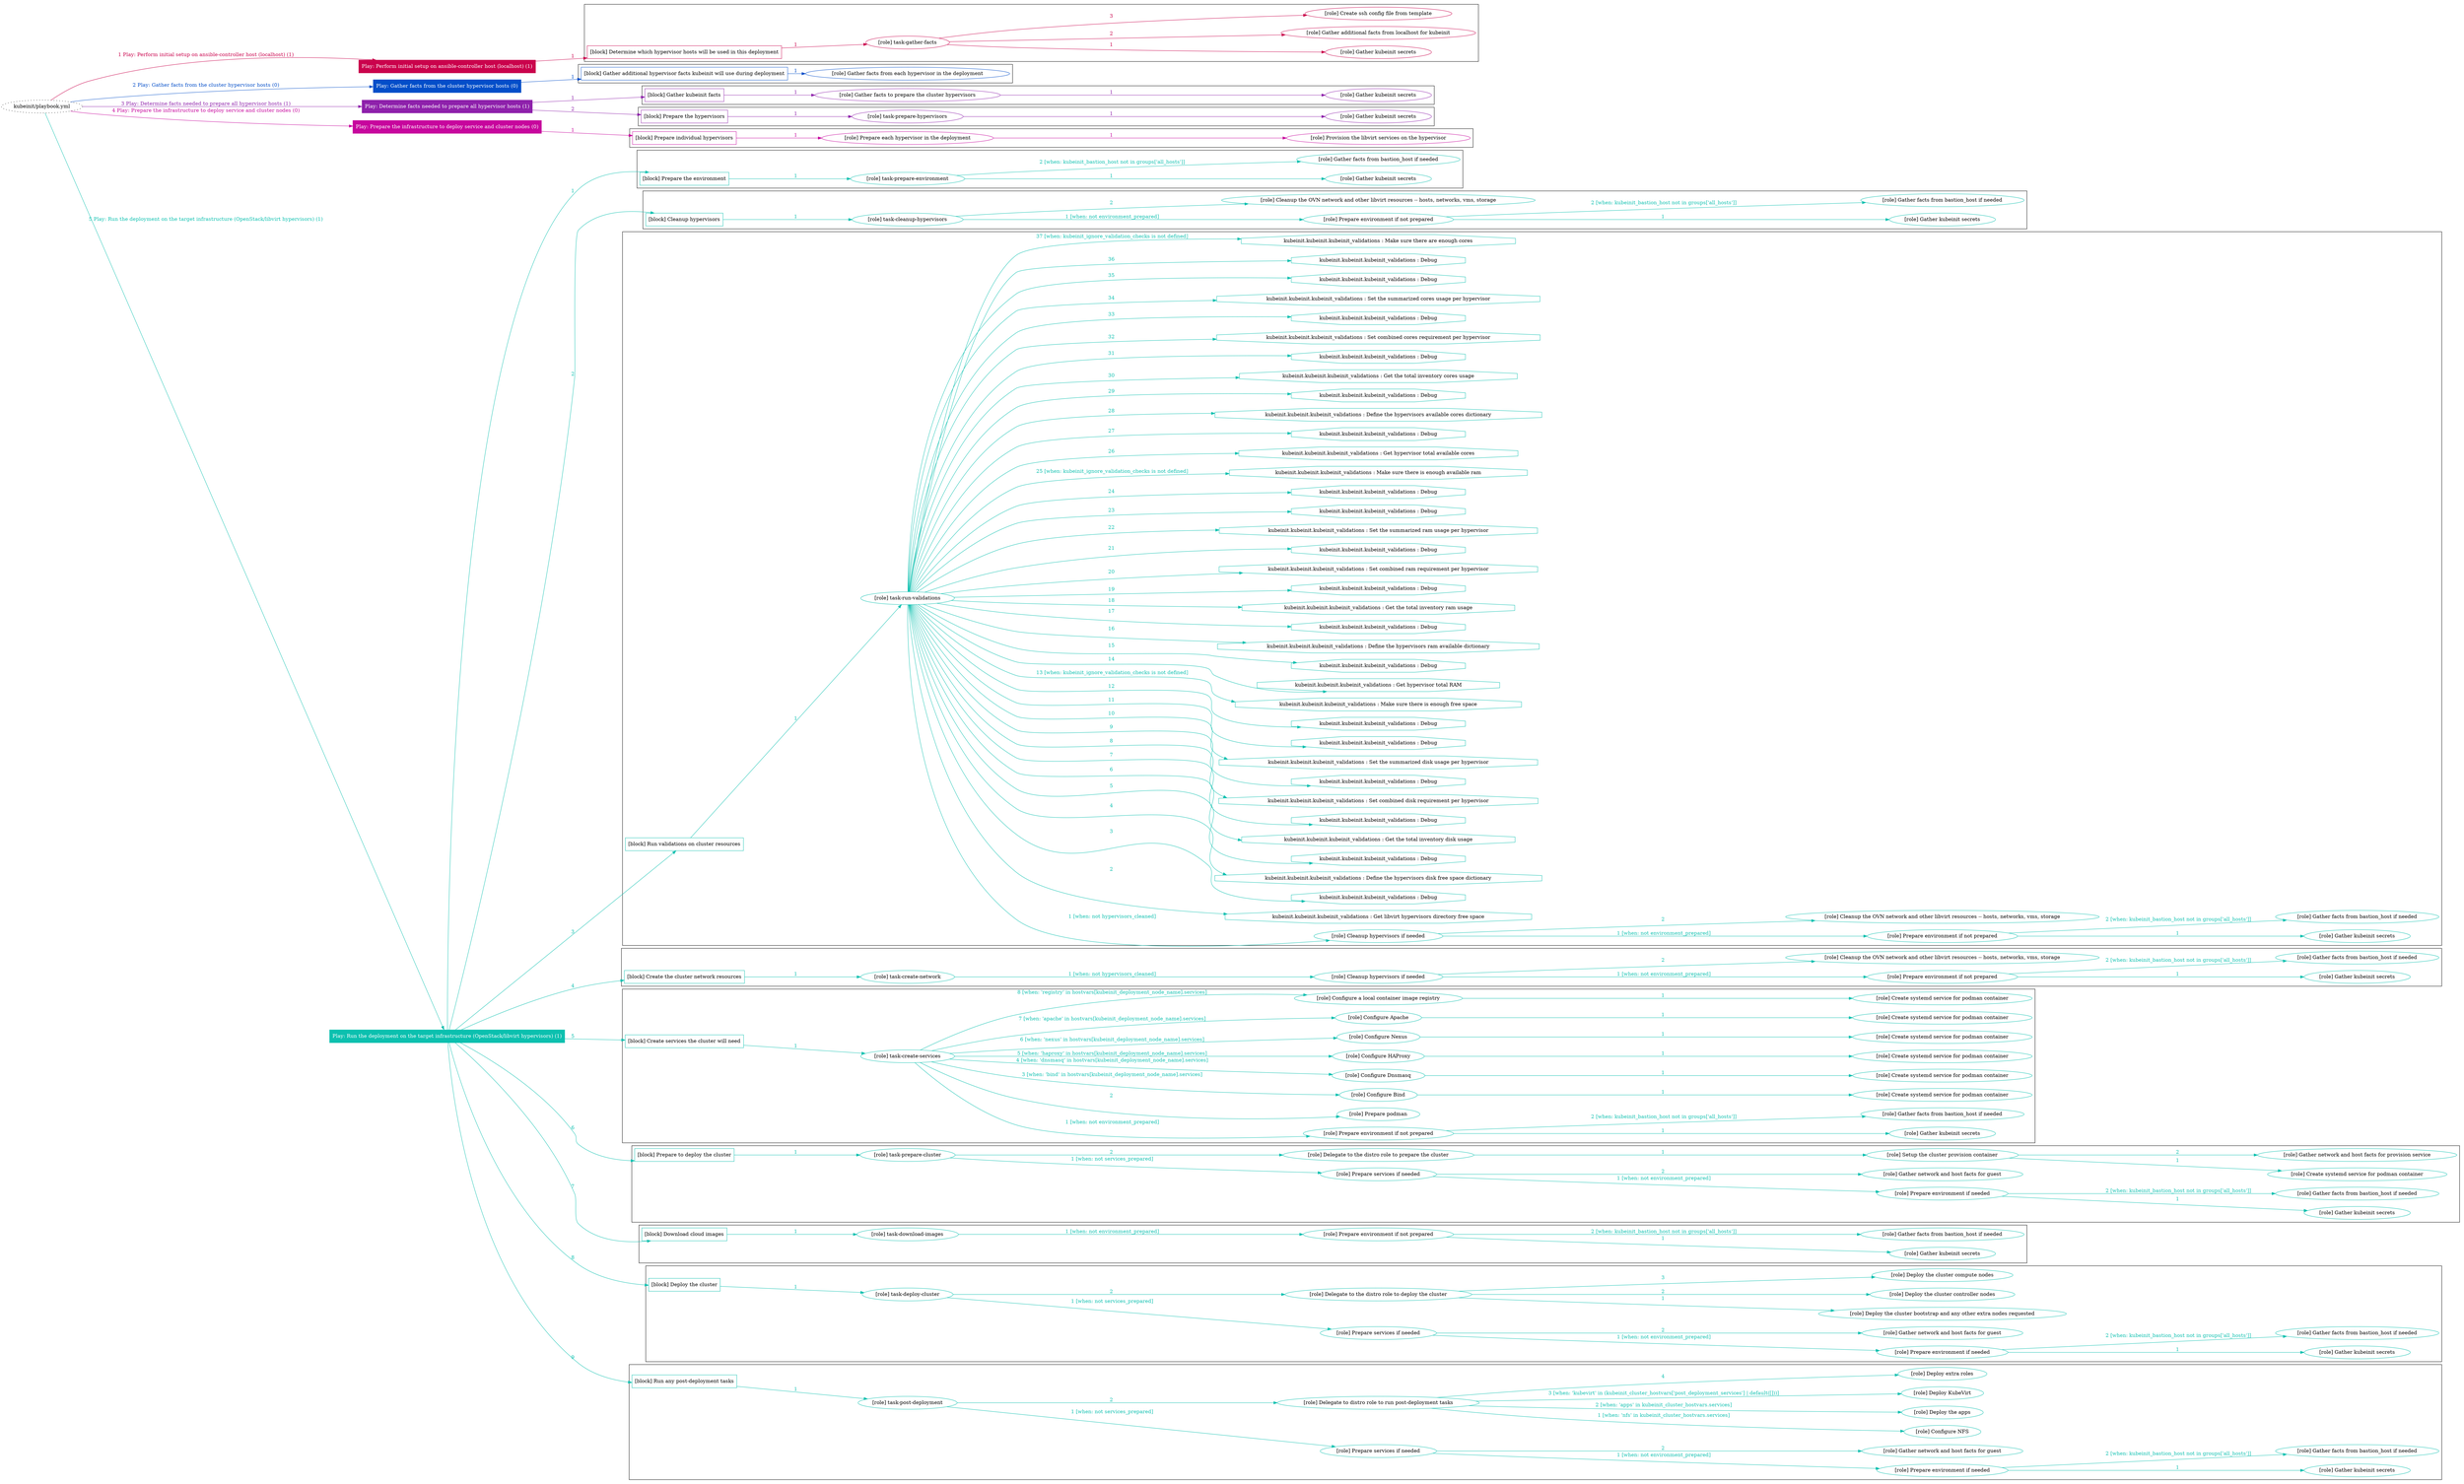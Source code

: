 digraph {
	graph [concentrate=true ordering=in rankdir=LR ratio=fill]
	edge [esep=5 sep=10]
	"kubeinit/playbook.yml" [URL="/home/runner/work/kubeinit/kubeinit/kubeinit/playbook.yml" id=playbook_9d939c6f style=dotted]
	"kubeinit/playbook.yml" -> play_97c90e6e [label="1 Play: Perform initial setup on ansible-controller host (localhost) (1)" color="#ca024c" fontcolor="#ca024c" id=edge_play_97c90e6e labeltooltip="1 Play: Perform initial setup on ansible-controller host (localhost) (1)" tooltip="1 Play: Perform initial setup on ansible-controller host (localhost) (1)"]
	subgraph "Play: Perform initial setup on ansible-controller host (localhost) (1)" {
		play_97c90e6e [label="Play: Perform initial setup on ansible-controller host (localhost) (1)" URL="/home/runner/work/kubeinit/kubeinit/kubeinit/playbook.yml" color="#ca024c" fontcolor="#ffffff" id=play_97c90e6e shape=box style=filled tooltip=localhost]
		play_97c90e6e -> block_20214bf6 [label=1 color="#ca024c" fontcolor="#ca024c" id=edge_block_20214bf6 labeltooltip=1 tooltip=1]
		subgraph cluster_block_20214bf6 {
			block_20214bf6 [label="[block] Determine which hypervisor hosts will be used in this deployment" URL="/home/runner/work/kubeinit/kubeinit/kubeinit/playbook.yml" color="#ca024c" id=block_20214bf6 labeltooltip="Determine which hypervisor hosts will be used in this deployment" shape=box tooltip="Determine which hypervisor hosts will be used in this deployment"]
			block_20214bf6 -> role_a23c096e [label="1 " color="#ca024c" fontcolor="#ca024c" id=edge_role_a23c096e labeltooltip="1 " tooltip="1 "]
			subgraph "task-gather-facts" {
				role_a23c096e [label="[role] task-gather-facts" URL="/home/runner/work/kubeinit/kubeinit/kubeinit/playbook.yml" color="#ca024c" id=role_a23c096e tooltip="task-gather-facts"]
				role_a23c096e -> role_c0dccae6 [label="1 " color="#ca024c" fontcolor="#ca024c" id=edge_role_c0dccae6 labeltooltip="1 " tooltip="1 "]
				subgraph "Gather kubeinit secrets" {
					role_c0dccae6 [label="[role] Gather kubeinit secrets" URL="/home/runner/.ansible/collections/ansible_collections/kubeinit/kubeinit/roles/kubeinit_prepare/tasks/build_hypervisors_group.yml" color="#ca024c" id=role_c0dccae6 tooltip="Gather kubeinit secrets"]
				}
				role_a23c096e -> role_8e68ab8b [label="2 " color="#ca024c" fontcolor="#ca024c" id=edge_role_8e68ab8b labeltooltip="2 " tooltip="2 "]
				subgraph "Gather additional facts from localhost for kubeinit" {
					role_8e68ab8b [label="[role] Gather additional facts from localhost for kubeinit" URL="/home/runner/.ansible/collections/ansible_collections/kubeinit/kubeinit/roles/kubeinit_prepare/tasks/build_hypervisors_group.yml" color="#ca024c" id=role_8e68ab8b tooltip="Gather additional facts from localhost for kubeinit"]
				}
				role_a23c096e -> role_58db72f8 [label="3 " color="#ca024c" fontcolor="#ca024c" id=edge_role_58db72f8 labeltooltip="3 " tooltip="3 "]
				subgraph "Create ssh config file from template" {
					role_58db72f8 [label="[role] Create ssh config file from template" URL="/home/runner/.ansible/collections/ansible_collections/kubeinit/kubeinit/roles/kubeinit_prepare/tasks/build_hypervisors_group.yml" color="#ca024c" id=role_58db72f8 tooltip="Create ssh config file from template"]
				}
			}
		}
	}
	"kubeinit/playbook.yml" -> play_f9f54580 [label="2 Play: Gather facts from the cluster hypervisor hosts (0)" color="#034ec9" fontcolor="#034ec9" id=edge_play_f9f54580 labeltooltip="2 Play: Gather facts from the cluster hypervisor hosts (0)" tooltip="2 Play: Gather facts from the cluster hypervisor hosts (0)"]
	subgraph "Play: Gather facts from the cluster hypervisor hosts (0)" {
		play_f9f54580 [label="Play: Gather facts from the cluster hypervisor hosts (0)" URL="/home/runner/work/kubeinit/kubeinit/kubeinit/playbook.yml" color="#034ec9" fontcolor="#ffffff" id=play_f9f54580 shape=box style=filled tooltip="Play: Gather facts from the cluster hypervisor hosts (0)"]
		play_f9f54580 -> block_5deab74a [label=1 color="#034ec9" fontcolor="#034ec9" id=edge_block_5deab74a labeltooltip=1 tooltip=1]
		subgraph cluster_block_5deab74a {
			block_5deab74a [label="[block] Gather additional hypervisor facts kubeinit will use during deployment" URL="/home/runner/work/kubeinit/kubeinit/kubeinit/playbook.yml" color="#034ec9" id=block_5deab74a labeltooltip="Gather additional hypervisor facts kubeinit will use during deployment" shape=box tooltip="Gather additional hypervisor facts kubeinit will use during deployment"]
			block_5deab74a -> role_e89c97ad [label="1 " color="#034ec9" fontcolor="#034ec9" id=edge_role_e89c97ad labeltooltip="1 " tooltip="1 "]
			subgraph "Gather facts from each hypervisor in the deployment" {
				role_e89c97ad [label="[role] Gather facts from each hypervisor in the deployment" URL="/home/runner/work/kubeinit/kubeinit/kubeinit/playbook.yml" color="#034ec9" id=role_e89c97ad tooltip="Gather facts from each hypervisor in the deployment"]
			}
		}
	}
	"kubeinit/playbook.yml" -> play_9addac89 [label="3 Play: Determine facts needed to prepare all hypervisor hosts (1)" color="#8e21ab" fontcolor="#8e21ab" id=edge_play_9addac89 labeltooltip="3 Play: Determine facts needed to prepare all hypervisor hosts (1)" tooltip="3 Play: Determine facts needed to prepare all hypervisor hosts (1)"]
	subgraph "Play: Determine facts needed to prepare all hypervisor hosts (1)" {
		play_9addac89 [label="Play: Determine facts needed to prepare all hypervisor hosts (1)" URL="/home/runner/work/kubeinit/kubeinit/kubeinit/playbook.yml" color="#8e21ab" fontcolor="#ffffff" id=play_9addac89 shape=box style=filled tooltip=localhost]
		play_9addac89 -> block_d2060740 [label=1 color="#8e21ab" fontcolor="#8e21ab" id=edge_block_d2060740 labeltooltip=1 tooltip=1]
		subgraph cluster_block_d2060740 {
			block_d2060740 [label="[block] Gather kubeinit facts" URL="/home/runner/work/kubeinit/kubeinit/kubeinit/playbook.yml" color="#8e21ab" id=block_d2060740 labeltooltip="Gather kubeinit facts" shape=box tooltip="Gather kubeinit facts"]
			block_d2060740 -> role_6a1dc06d [label="1 " color="#8e21ab" fontcolor="#8e21ab" id=edge_role_6a1dc06d labeltooltip="1 " tooltip="1 "]
			subgraph "Gather facts to prepare the cluster hypervisors" {
				role_6a1dc06d [label="[role] Gather facts to prepare the cluster hypervisors" URL="/home/runner/work/kubeinit/kubeinit/kubeinit/playbook.yml" color="#8e21ab" id=role_6a1dc06d tooltip="Gather facts to prepare the cluster hypervisors"]
				role_6a1dc06d -> role_b7c77ede [label="1 " color="#8e21ab" fontcolor="#8e21ab" id=edge_role_b7c77ede labeltooltip="1 " tooltip="1 "]
				subgraph "Gather kubeinit secrets" {
					role_b7c77ede [label="[role] Gather kubeinit secrets" URL="/home/runner/.ansible/collections/ansible_collections/kubeinit/kubeinit/roles/kubeinit_prepare/tasks/gather_kubeinit_facts.yml" color="#8e21ab" id=role_b7c77ede tooltip="Gather kubeinit secrets"]
				}
			}
		}
		play_9addac89 -> block_c06d2ef0 [label=2 color="#8e21ab" fontcolor="#8e21ab" id=edge_block_c06d2ef0 labeltooltip=2 tooltip=2]
		subgraph cluster_block_c06d2ef0 {
			block_c06d2ef0 [label="[block] Prepare the hypervisors" URL="/home/runner/work/kubeinit/kubeinit/kubeinit/playbook.yml" color="#8e21ab" id=block_c06d2ef0 labeltooltip="Prepare the hypervisors" shape=box tooltip="Prepare the hypervisors"]
			block_c06d2ef0 -> role_add3209d [label="1 " color="#8e21ab" fontcolor="#8e21ab" id=edge_role_add3209d labeltooltip="1 " tooltip="1 "]
			subgraph "task-prepare-hypervisors" {
				role_add3209d [label="[role] task-prepare-hypervisors" URL="/home/runner/work/kubeinit/kubeinit/kubeinit/playbook.yml" color="#8e21ab" id=role_add3209d tooltip="task-prepare-hypervisors"]
				role_add3209d -> role_afa9c734 [label="1 " color="#8e21ab" fontcolor="#8e21ab" id=edge_role_afa9c734 labeltooltip="1 " tooltip="1 "]
				subgraph "Gather kubeinit secrets" {
					role_afa9c734 [label="[role] Gather kubeinit secrets" URL="/home/runner/.ansible/collections/ansible_collections/kubeinit/kubeinit/roles/kubeinit_prepare/tasks/gather_kubeinit_facts.yml" color="#8e21ab" id=role_afa9c734 tooltip="Gather kubeinit secrets"]
				}
			}
		}
	}
	"kubeinit/playbook.yml" -> play_df6f656b [label="4 Play: Prepare the infrastructure to deploy service and cluster nodes (0)" color="#c7059d" fontcolor="#c7059d" id=edge_play_df6f656b labeltooltip="4 Play: Prepare the infrastructure to deploy service and cluster nodes (0)" tooltip="4 Play: Prepare the infrastructure to deploy service and cluster nodes (0)"]
	subgraph "Play: Prepare the infrastructure to deploy service and cluster nodes (0)" {
		play_df6f656b [label="Play: Prepare the infrastructure to deploy service and cluster nodes (0)" URL="/home/runner/work/kubeinit/kubeinit/kubeinit/playbook.yml" color="#c7059d" fontcolor="#ffffff" id=play_df6f656b shape=box style=filled tooltip="Play: Prepare the infrastructure to deploy service and cluster nodes (0)"]
		play_df6f656b -> block_f8e39f38 [label=1 color="#c7059d" fontcolor="#c7059d" id=edge_block_f8e39f38 labeltooltip=1 tooltip=1]
		subgraph cluster_block_f8e39f38 {
			block_f8e39f38 [label="[block] Prepare individual hypervisors" URL="/home/runner/work/kubeinit/kubeinit/kubeinit/playbook.yml" color="#c7059d" id=block_f8e39f38 labeltooltip="Prepare individual hypervisors" shape=box tooltip="Prepare individual hypervisors"]
			block_f8e39f38 -> role_4daa1025 [label="1 " color="#c7059d" fontcolor="#c7059d" id=edge_role_4daa1025 labeltooltip="1 " tooltip="1 "]
			subgraph "Prepare each hypervisor in the deployment" {
				role_4daa1025 [label="[role] Prepare each hypervisor in the deployment" URL="/home/runner/work/kubeinit/kubeinit/kubeinit/playbook.yml" color="#c7059d" id=role_4daa1025 tooltip="Prepare each hypervisor in the deployment"]
				role_4daa1025 -> role_7784a3b9 [label="1 " color="#c7059d" fontcolor="#c7059d" id=edge_role_7784a3b9 labeltooltip="1 " tooltip="1 "]
				subgraph "Provision the libvirt services on the hypervisor" {
					role_7784a3b9 [label="[role] Provision the libvirt services on the hypervisor" URL="/home/runner/.ansible/collections/ansible_collections/kubeinit/kubeinit/roles/kubeinit_prepare/tasks/prepare_hypervisor.yml" color="#c7059d" id=role_7784a3b9 tooltip="Provision the libvirt services on the hypervisor"]
				}
			}
		}
	}
	"kubeinit/playbook.yml" -> play_f0044a4c [label="5 Play: Run the deployment on the target infrastructure (OpenStack/libvirt hypervisors) (1)" color="#0cc0af" fontcolor="#0cc0af" id=edge_play_f0044a4c labeltooltip="5 Play: Run the deployment on the target infrastructure (OpenStack/libvirt hypervisors) (1)" tooltip="5 Play: Run the deployment on the target infrastructure (OpenStack/libvirt hypervisors) (1)"]
	subgraph "Play: Run the deployment on the target infrastructure (OpenStack/libvirt hypervisors) (1)" {
		play_f0044a4c [label="Play: Run the deployment on the target infrastructure (OpenStack/libvirt hypervisors) (1)" URL="/home/runner/work/kubeinit/kubeinit/kubeinit/playbook.yml" color="#0cc0af" fontcolor="#ffffff" id=play_f0044a4c shape=box style=filled tooltip=localhost]
		play_f0044a4c -> block_d62629ee [label=1 color="#0cc0af" fontcolor="#0cc0af" id=edge_block_d62629ee labeltooltip=1 tooltip=1]
		subgraph cluster_block_d62629ee {
			block_d62629ee [label="[block] Prepare the environment" URL="/home/runner/work/kubeinit/kubeinit/kubeinit/playbook.yml" color="#0cc0af" id=block_d62629ee labeltooltip="Prepare the environment" shape=box tooltip="Prepare the environment"]
			block_d62629ee -> role_d5da4fd0 [label="1 " color="#0cc0af" fontcolor="#0cc0af" id=edge_role_d5da4fd0 labeltooltip="1 " tooltip="1 "]
			subgraph "task-prepare-environment" {
				role_d5da4fd0 [label="[role] task-prepare-environment" URL="/home/runner/work/kubeinit/kubeinit/kubeinit/playbook.yml" color="#0cc0af" id=role_d5da4fd0 tooltip="task-prepare-environment"]
				role_d5da4fd0 -> role_b85da765 [label="1 " color="#0cc0af" fontcolor="#0cc0af" id=edge_role_b85da765 labeltooltip="1 " tooltip="1 "]
				subgraph "Gather kubeinit secrets" {
					role_b85da765 [label="[role] Gather kubeinit secrets" URL="/home/runner/.ansible/collections/ansible_collections/kubeinit/kubeinit/roles/kubeinit_prepare/tasks/gather_kubeinit_facts.yml" color="#0cc0af" id=role_b85da765 tooltip="Gather kubeinit secrets"]
				}
				role_d5da4fd0 -> role_eb7a0a99 [label="2 [when: kubeinit_bastion_host not in groups['all_hosts']]" color="#0cc0af" fontcolor="#0cc0af" id=edge_role_eb7a0a99 labeltooltip="2 [when: kubeinit_bastion_host not in groups['all_hosts']]" tooltip="2 [when: kubeinit_bastion_host not in groups['all_hosts']]"]
				subgraph "Gather facts from bastion_host if needed" {
					role_eb7a0a99 [label="[role] Gather facts from bastion_host if needed" URL="/home/runner/.ansible/collections/ansible_collections/kubeinit/kubeinit/roles/kubeinit_prepare/tasks/main.yml" color="#0cc0af" id=role_eb7a0a99 tooltip="Gather facts from bastion_host if needed"]
				}
			}
		}
		play_f0044a4c -> block_dbfc666d [label=2 color="#0cc0af" fontcolor="#0cc0af" id=edge_block_dbfc666d labeltooltip=2 tooltip=2]
		subgraph cluster_block_dbfc666d {
			block_dbfc666d [label="[block] Cleanup hypervisors" URL="/home/runner/work/kubeinit/kubeinit/kubeinit/playbook.yml" color="#0cc0af" id=block_dbfc666d labeltooltip="Cleanup hypervisors" shape=box tooltip="Cleanup hypervisors"]
			block_dbfc666d -> role_b73fb7ef [label="1 " color="#0cc0af" fontcolor="#0cc0af" id=edge_role_b73fb7ef labeltooltip="1 " tooltip="1 "]
			subgraph "task-cleanup-hypervisors" {
				role_b73fb7ef [label="[role] task-cleanup-hypervisors" URL="/home/runner/work/kubeinit/kubeinit/kubeinit/playbook.yml" color="#0cc0af" id=role_b73fb7ef tooltip="task-cleanup-hypervisors"]
				role_b73fb7ef -> role_7b394551 [label="1 [when: not environment_prepared]" color="#0cc0af" fontcolor="#0cc0af" id=edge_role_7b394551 labeltooltip="1 [when: not environment_prepared]" tooltip="1 [when: not environment_prepared]"]
				subgraph "Prepare environment if not prepared" {
					role_7b394551 [label="[role] Prepare environment if not prepared" URL="/home/runner/.ansible/collections/ansible_collections/kubeinit/kubeinit/roles/kubeinit_libvirt/tasks/cleanup_hypervisors.yml" color="#0cc0af" id=role_7b394551 tooltip="Prepare environment if not prepared"]
					role_7b394551 -> role_6f54ce1e [label="1 " color="#0cc0af" fontcolor="#0cc0af" id=edge_role_6f54ce1e labeltooltip="1 " tooltip="1 "]
					subgraph "Gather kubeinit secrets" {
						role_6f54ce1e [label="[role] Gather kubeinit secrets" URL="/home/runner/.ansible/collections/ansible_collections/kubeinit/kubeinit/roles/kubeinit_prepare/tasks/gather_kubeinit_facts.yml" color="#0cc0af" id=role_6f54ce1e tooltip="Gather kubeinit secrets"]
					}
					role_7b394551 -> role_0518a5eb [label="2 [when: kubeinit_bastion_host not in groups['all_hosts']]" color="#0cc0af" fontcolor="#0cc0af" id=edge_role_0518a5eb labeltooltip="2 [when: kubeinit_bastion_host not in groups['all_hosts']]" tooltip="2 [when: kubeinit_bastion_host not in groups['all_hosts']]"]
					subgraph "Gather facts from bastion_host if needed" {
						role_0518a5eb [label="[role] Gather facts from bastion_host if needed" URL="/home/runner/.ansible/collections/ansible_collections/kubeinit/kubeinit/roles/kubeinit_prepare/tasks/main.yml" color="#0cc0af" id=role_0518a5eb tooltip="Gather facts from bastion_host if needed"]
					}
				}
				role_b73fb7ef -> role_3969e5e1 [label="2 " color="#0cc0af" fontcolor="#0cc0af" id=edge_role_3969e5e1 labeltooltip="2 " tooltip="2 "]
				subgraph "Cleanup the OVN network and other libvirt resources -- hosts, networks, vms, storage" {
					role_3969e5e1 [label="[role] Cleanup the OVN network and other libvirt resources -- hosts, networks, vms, storage" URL="/home/runner/.ansible/collections/ansible_collections/kubeinit/kubeinit/roles/kubeinit_libvirt/tasks/cleanup_hypervisors.yml" color="#0cc0af" id=role_3969e5e1 tooltip="Cleanup the OVN network and other libvirt resources -- hosts, networks, vms, storage"]
				}
			}
		}
		play_f0044a4c -> block_8b05e3bf [label=3 color="#0cc0af" fontcolor="#0cc0af" id=edge_block_8b05e3bf labeltooltip=3 tooltip=3]
		subgraph cluster_block_8b05e3bf {
			block_8b05e3bf [label="[block] Run validations on cluster resources" URL="/home/runner/work/kubeinit/kubeinit/kubeinit/playbook.yml" color="#0cc0af" id=block_8b05e3bf labeltooltip="Run validations on cluster resources" shape=box tooltip="Run validations on cluster resources"]
			block_8b05e3bf -> role_867cd458 [label="1 " color="#0cc0af" fontcolor="#0cc0af" id=edge_role_867cd458 labeltooltip="1 " tooltip="1 "]
			subgraph "task-run-validations" {
				role_867cd458 [label="[role] task-run-validations" URL="/home/runner/work/kubeinit/kubeinit/kubeinit/playbook.yml" color="#0cc0af" id=role_867cd458 tooltip="task-run-validations"]
				role_867cd458 -> role_68006cfa [label="1 [when: not hypervisors_cleaned]" color="#0cc0af" fontcolor="#0cc0af" id=edge_role_68006cfa labeltooltip="1 [when: not hypervisors_cleaned]" tooltip="1 [when: not hypervisors_cleaned]"]
				subgraph "Cleanup hypervisors if needed" {
					role_68006cfa [label="[role] Cleanup hypervisors if needed" URL="/home/runner/.ansible/collections/ansible_collections/kubeinit/kubeinit/roles/kubeinit_validations/tasks/main.yml" color="#0cc0af" id=role_68006cfa tooltip="Cleanup hypervisors if needed"]
					role_68006cfa -> role_c01eb33b [label="1 [when: not environment_prepared]" color="#0cc0af" fontcolor="#0cc0af" id=edge_role_c01eb33b labeltooltip="1 [when: not environment_prepared]" tooltip="1 [when: not environment_prepared]"]
					subgraph "Prepare environment if not prepared" {
						role_c01eb33b [label="[role] Prepare environment if not prepared" URL="/home/runner/.ansible/collections/ansible_collections/kubeinit/kubeinit/roles/kubeinit_libvirt/tasks/cleanup_hypervisors.yml" color="#0cc0af" id=role_c01eb33b tooltip="Prepare environment if not prepared"]
						role_c01eb33b -> role_5745f3d9 [label="1 " color="#0cc0af" fontcolor="#0cc0af" id=edge_role_5745f3d9 labeltooltip="1 " tooltip="1 "]
						subgraph "Gather kubeinit secrets" {
							role_5745f3d9 [label="[role] Gather kubeinit secrets" URL="/home/runner/.ansible/collections/ansible_collections/kubeinit/kubeinit/roles/kubeinit_prepare/tasks/gather_kubeinit_facts.yml" color="#0cc0af" id=role_5745f3d9 tooltip="Gather kubeinit secrets"]
						}
						role_c01eb33b -> role_c9b20d39 [label="2 [when: kubeinit_bastion_host not in groups['all_hosts']]" color="#0cc0af" fontcolor="#0cc0af" id=edge_role_c9b20d39 labeltooltip="2 [when: kubeinit_bastion_host not in groups['all_hosts']]" tooltip="2 [when: kubeinit_bastion_host not in groups['all_hosts']]"]
						subgraph "Gather facts from bastion_host if needed" {
							role_c9b20d39 [label="[role] Gather facts from bastion_host if needed" URL="/home/runner/.ansible/collections/ansible_collections/kubeinit/kubeinit/roles/kubeinit_prepare/tasks/main.yml" color="#0cc0af" id=role_c9b20d39 tooltip="Gather facts from bastion_host if needed"]
						}
					}
					role_68006cfa -> role_b0bc6462 [label="2 " color="#0cc0af" fontcolor="#0cc0af" id=edge_role_b0bc6462 labeltooltip="2 " tooltip="2 "]
					subgraph "Cleanup the OVN network and other libvirt resources -- hosts, networks, vms, storage" {
						role_b0bc6462 [label="[role] Cleanup the OVN network and other libvirt resources -- hosts, networks, vms, storage" URL="/home/runner/.ansible/collections/ansible_collections/kubeinit/kubeinit/roles/kubeinit_libvirt/tasks/cleanup_hypervisors.yml" color="#0cc0af" id=role_b0bc6462 tooltip="Cleanup the OVN network and other libvirt resources -- hosts, networks, vms, storage"]
					}
				}
				task_518f1ee5 [label="kubeinit.kubeinit.kubeinit_validations : Get libvirt hypervisors directory free space" URL="/home/runner/.ansible/collections/ansible_collections/kubeinit/kubeinit/roles/kubeinit_validations/tasks/10_libvirt_free_space.yml" color="#0cc0af" id=task_518f1ee5 shape=octagon tooltip="kubeinit.kubeinit.kubeinit_validations : Get libvirt hypervisors directory free space"]
				role_867cd458 -> task_518f1ee5 [label="2 " color="#0cc0af" fontcolor="#0cc0af" id=edge_task_518f1ee5 labeltooltip="2 " tooltip="2 "]
				task_0753d95d [label="kubeinit.kubeinit.kubeinit_validations : Debug" URL="/home/runner/.ansible/collections/ansible_collections/kubeinit/kubeinit/roles/kubeinit_validations/tasks/10_libvirt_free_space.yml" color="#0cc0af" id=task_0753d95d shape=octagon tooltip="kubeinit.kubeinit.kubeinit_validations : Debug"]
				role_867cd458 -> task_0753d95d [label="3 " color="#0cc0af" fontcolor="#0cc0af" id=edge_task_0753d95d labeltooltip="3 " tooltip="3 "]
				task_5885f806 [label="kubeinit.kubeinit.kubeinit_validations : Define the hypervisors disk free space dictionary" URL="/home/runner/.ansible/collections/ansible_collections/kubeinit/kubeinit/roles/kubeinit_validations/tasks/10_libvirt_free_space.yml" color="#0cc0af" id=task_5885f806 shape=octagon tooltip="kubeinit.kubeinit.kubeinit_validations : Define the hypervisors disk free space dictionary"]
				role_867cd458 -> task_5885f806 [label="4 " color="#0cc0af" fontcolor="#0cc0af" id=edge_task_5885f806 labeltooltip="4 " tooltip="4 "]
				task_152ce8ff [label="kubeinit.kubeinit.kubeinit_validations : Debug" URL="/home/runner/.ansible/collections/ansible_collections/kubeinit/kubeinit/roles/kubeinit_validations/tasks/10_libvirt_free_space.yml" color="#0cc0af" id=task_152ce8ff shape=octagon tooltip="kubeinit.kubeinit.kubeinit_validations : Debug"]
				role_867cd458 -> task_152ce8ff [label="5 " color="#0cc0af" fontcolor="#0cc0af" id=edge_task_152ce8ff labeltooltip="5 " tooltip="5 "]
				task_77f84768 [label="kubeinit.kubeinit.kubeinit_validations : Get the total inventory disk usage" URL="/home/runner/.ansible/collections/ansible_collections/kubeinit/kubeinit/roles/kubeinit_validations/tasks/10_libvirt_free_space.yml" color="#0cc0af" id=task_77f84768 shape=octagon tooltip="kubeinit.kubeinit.kubeinit_validations : Get the total inventory disk usage"]
				role_867cd458 -> task_77f84768 [label="6 " color="#0cc0af" fontcolor="#0cc0af" id=edge_task_77f84768 labeltooltip="6 " tooltip="6 "]
				task_a1b819c9 [label="kubeinit.kubeinit.kubeinit_validations : Debug" URL="/home/runner/.ansible/collections/ansible_collections/kubeinit/kubeinit/roles/kubeinit_validations/tasks/10_libvirt_free_space.yml" color="#0cc0af" id=task_a1b819c9 shape=octagon tooltip="kubeinit.kubeinit.kubeinit_validations : Debug"]
				role_867cd458 -> task_a1b819c9 [label="7 " color="#0cc0af" fontcolor="#0cc0af" id=edge_task_a1b819c9 labeltooltip="7 " tooltip="7 "]
				task_883518ce [label="kubeinit.kubeinit.kubeinit_validations : Set combined disk requirement per hypervisor" URL="/home/runner/.ansible/collections/ansible_collections/kubeinit/kubeinit/roles/kubeinit_validations/tasks/10_libvirt_free_space.yml" color="#0cc0af" id=task_883518ce shape=octagon tooltip="kubeinit.kubeinit.kubeinit_validations : Set combined disk requirement per hypervisor"]
				role_867cd458 -> task_883518ce [label="8 " color="#0cc0af" fontcolor="#0cc0af" id=edge_task_883518ce labeltooltip="8 " tooltip="8 "]
				task_b0632dd0 [label="kubeinit.kubeinit.kubeinit_validations : Debug" URL="/home/runner/.ansible/collections/ansible_collections/kubeinit/kubeinit/roles/kubeinit_validations/tasks/10_libvirt_free_space.yml" color="#0cc0af" id=task_b0632dd0 shape=octagon tooltip="kubeinit.kubeinit.kubeinit_validations : Debug"]
				role_867cd458 -> task_b0632dd0 [label="9 " color="#0cc0af" fontcolor="#0cc0af" id=edge_task_b0632dd0 labeltooltip="9 " tooltip="9 "]
				task_eeb4af42 [label="kubeinit.kubeinit.kubeinit_validations : Set the summarized disk usage per hypervisor" URL="/home/runner/.ansible/collections/ansible_collections/kubeinit/kubeinit/roles/kubeinit_validations/tasks/10_libvirt_free_space.yml" color="#0cc0af" id=task_eeb4af42 shape=octagon tooltip="kubeinit.kubeinit.kubeinit_validations : Set the summarized disk usage per hypervisor"]
				role_867cd458 -> task_eeb4af42 [label="10 " color="#0cc0af" fontcolor="#0cc0af" id=edge_task_eeb4af42 labeltooltip="10 " tooltip="10 "]
				task_03c6d73d [label="kubeinit.kubeinit.kubeinit_validations : Debug" URL="/home/runner/.ansible/collections/ansible_collections/kubeinit/kubeinit/roles/kubeinit_validations/tasks/10_libvirt_free_space.yml" color="#0cc0af" id=task_03c6d73d shape=octagon tooltip="kubeinit.kubeinit.kubeinit_validations : Debug"]
				role_867cd458 -> task_03c6d73d [label="11 " color="#0cc0af" fontcolor="#0cc0af" id=edge_task_03c6d73d labeltooltip="11 " tooltip="11 "]
				task_f025dc4a [label="kubeinit.kubeinit.kubeinit_validations : Debug" URL="/home/runner/.ansible/collections/ansible_collections/kubeinit/kubeinit/roles/kubeinit_validations/tasks/10_libvirt_free_space.yml" color="#0cc0af" id=task_f025dc4a shape=octagon tooltip="kubeinit.kubeinit.kubeinit_validations : Debug"]
				role_867cd458 -> task_f025dc4a [label="12 " color="#0cc0af" fontcolor="#0cc0af" id=edge_task_f025dc4a labeltooltip="12 " tooltip="12 "]
				task_2e6119e2 [label="kubeinit.kubeinit.kubeinit_validations : Make sure there is enough free space" URL="/home/runner/.ansible/collections/ansible_collections/kubeinit/kubeinit/roles/kubeinit_validations/tasks/10_libvirt_free_space.yml" color="#0cc0af" id=task_2e6119e2 shape=octagon tooltip="kubeinit.kubeinit.kubeinit_validations : Make sure there is enough free space"]
				role_867cd458 -> task_2e6119e2 [label="13 [when: kubeinit_ignore_validation_checks is not defined]" color="#0cc0af" fontcolor="#0cc0af" id=edge_task_2e6119e2 labeltooltip="13 [when: kubeinit_ignore_validation_checks is not defined]" tooltip="13 [when: kubeinit_ignore_validation_checks is not defined]"]
				task_3b604d6e [label="kubeinit.kubeinit.kubeinit_validations : Get hypervisor total RAM" URL="/home/runner/.ansible/collections/ansible_collections/kubeinit/kubeinit/roles/kubeinit_validations/tasks/20_libvirt_available_ram.yml" color="#0cc0af" id=task_3b604d6e shape=octagon tooltip="kubeinit.kubeinit.kubeinit_validations : Get hypervisor total RAM"]
				role_867cd458 -> task_3b604d6e [label="14 " color="#0cc0af" fontcolor="#0cc0af" id=edge_task_3b604d6e labeltooltip="14 " tooltip="14 "]
				task_bb664cfe [label="kubeinit.kubeinit.kubeinit_validations : Debug" URL="/home/runner/.ansible/collections/ansible_collections/kubeinit/kubeinit/roles/kubeinit_validations/tasks/20_libvirt_available_ram.yml" color="#0cc0af" id=task_bb664cfe shape=octagon tooltip="kubeinit.kubeinit.kubeinit_validations : Debug"]
				role_867cd458 -> task_bb664cfe [label="15 " color="#0cc0af" fontcolor="#0cc0af" id=edge_task_bb664cfe labeltooltip="15 " tooltip="15 "]
				task_ed15d84c [label="kubeinit.kubeinit.kubeinit_validations : Define the hypervisors ram available dictionary" URL="/home/runner/.ansible/collections/ansible_collections/kubeinit/kubeinit/roles/kubeinit_validations/tasks/20_libvirt_available_ram.yml" color="#0cc0af" id=task_ed15d84c shape=octagon tooltip="kubeinit.kubeinit.kubeinit_validations : Define the hypervisors ram available dictionary"]
				role_867cd458 -> task_ed15d84c [label="16 " color="#0cc0af" fontcolor="#0cc0af" id=edge_task_ed15d84c labeltooltip="16 " tooltip="16 "]
				task_59a93aae [label="kubeinit.kubeinit.kubeinit_validations : Debug" URL="/home/runner/.ansible/collections/ansible_collections/kubeinit/kubeinit/roles/kubeinit_validations/tasks/20_libvirt_available_ram.yml" color="#0cc0af" id=task_59a93aae shape=octagon tooltip="kubeinit.kubeinit.kubeinit_validations : Debug"]
				role_867cd458 -> task_59a93aae [label="17 " color="#0cc0af" fontcolor="#0cc0af" id=edge_task_59a93aae labeltooltip="17 " tooltip="17 "]
				task_8af9cc8e [label="kubeinit.kubeinit.kubeinit_validations : Get the total inventory ram usage" URL="/home/runner/.ansible/collections/ansible_collections/kubeinit/kubeinit/roles/kubeinit_validations/tasks/20_libvirt_available_ram.yml" color="#0cc0af" id=task_8af9cc8e shape=octagon tooltip="kubeinit.kubeinit.kubeinit_validations : Get the total inventory ram usage"]
				role_867cd458 -> task_8af9cc8e [label="18 " color="#0cc0af" fontcolor="#0cc0af" id=edge_task_8af9cc8e labeltooltip="18 " tooltip="18 "]
				task_8ed73e38 [label="kubeinit.kubeinit.kubeinit_validations : Debug" URL="/home/runner/.ansible/collections/ansible_collections/kubeinit/kubeinit/roles/kubeinit_validations/tasks/20_libvirt_available_ram.yml" color="#0cc0af" id=task_8ed73e38 shape=octagon tooltip="kubeinit.kubeinit.kubeinit_validations : Debug"]
				role_867cd458 -> task_8ed73e38 [label="19 " color="#0cc0af" fontcolor="#0cc0af" id=edge_task_8ed73e38 labeltooltip="19 " tooltip="19 "]
				task_47f78709 [label="kubeinit.kubeinit.kubeinit_validations : Set combined ram requirement per hypervisor" URL="/home/runner/.ansible/collections/ansible_collections/kubeinit/kubeinit/roles/kubeinit_validations/tasks/20_libvirt_available_ram.yml" color="#0cc0af" id=task_47f78709 shape=octagon tooltip="kubeinit.kubeinit.kubeinit_validations : Set combined ram requirement per hypervisor"]
				role_867cd458 -> task_47f78709 [label="20 " color="#0cc0af" fontcolor="#0cc0af" id=edge_task_47f78709 labeltooltip="20 " tooltip="20 "]
				task_10594ecc [label="kubeinit.kubeinit.kubeinit_validations : Debug" URL="/home/runner/.ansible/collections/ansible_collections/kubeinit/kubeinit/roles/kubeinit_validations/tasks/20_libvirt_available_ram.yml" color="#0cc0af" id=task_10594ecc shape=octagon tooltip="kubeinit.kubeinit.kubeinit_validations : Debug"]
				role_867cd458 -> task_10594ecc [label="21 " color="#0cc0af" fontcolor="#0cc0af" id=edge_task_10594ecc labeltooltip="21 " tooltip="21 "]
				task_5849c1af [label="kubeinit.kubeinit.kubeinit_validations : Set the summarized ram usage per hypervisor" URL="/home/runner/.ansible/collections/ansible_collections/kubeinit/kubeinit/roles/kubeinit_validations/tasks/20_libvirt_available_ram.yml" color="#0cc0af" id=task_5849c1af shape=octagon tooltip="kubeinit.kubeinit.kubeinit_validations : Set the summarized ram usage per hypervisor"]
				role_867cd458 -> task_5849c1af [label="22 " color="#0cc0af" fontcolor="#0cc0af" id=edge_task_5849c1af labeltooltip="22 " tooltip="22 "]
				task_8365961f [label="kubeinit.kubeinit.kubeinit_validations : Debug" URL="/home/runner/.ansible/collections/ansible_collections/kubeinit/kubeinit/roles/kubeinit_validations/tasks/20_libvirt_available_ram.yml" color="#0cc0af" id=task_8365961f shape=octagon tooltip="kubeinit.kubeinit.kubeinit_validations : Debug"]
				role_867cd458 -> task_8365961f [label="23 " color="#0cc0af" fontcolor="#0cc0af" id=edge_task_8365961f labeltooltip="23 " tooltip="23 "]
				task_9a153709 [label="kubeinit.kubeinit.kubeinit_validations : Debug" URL="/home/runner/.ansible/collections/ansible_collections/kubeinit/kubeinit/roles/kubeinit_validations/tasks/20_libvirt_available_ram.yml" color="#0cc0af" id=task_9a153709 shape=octagon tooltip="kubeinit.kubeinit.kubeinit_validations : Debug"]
				role_867cd458 -> task_9a153709 [label="24 " color="#0cc0af" fontcolor="#0cc0af" id=edge_task_9a153709 labeltooltip="24 " tooltip="24 "]
				task_16b28bca [label="kubeinit.kubeinit.kubeinit_validations : Make sure there is enough available ram" URL="/home/runner/.ansible/collections/ansible_collections/kubeinit/kubeinit/roles/kubeinit_validations/tasks/20_libvirt_available_ram.yml" color="#0cc0af" id=task_16b28bca shape=octagon tooltip="kubeinit.kubeinit.kubeinit_validations : Make sure there is enough available ram"]
				role_867cd458 -> task_16b28bca [label="25 [when: kubeinit_ignore_validation_checks is not defined]" color="#0cc0af" fontcolor="#0cc0af" id=edge_task_16b28bca labeltooltip="25 [when: kubeinit_ignore_validation_checks is not defined]" tooltip="25 [when: kubeinit_ignore_validation_checks is not defined]"]
				task_fe07c0f0 [label="kubeinit.kubeinit.kubeinit_validations : Get hypervisor total available cores" URL="/home/runner/.ansible/collections/ansible_collections/kubeinit/kubeinit/roles/kubeinit_validations/tasks/30_libvirt_check_cpu_cores.yml" color="#0cc0af" id=task_fe07c0f0 shape=octagon tooltip="kubeinit.kubeinit.kubeinit_validations : Get hypervisor total available cores"]
				role_867cd458 -> task_fe07c0f0 [label="26 " color="#0cc0af" fontcolor="#0cc0af" id=edge_task_fe07c0f0 labeltooltip="26 " tooltip="26 "]
				task_f51c7230 [label="kubeinit.kubeinit.kubeinit_validations : Debug" URL="/home/runner/.ansible/collections/ansible_collections/kubeinit/kubeinit/roles/kubeinit_validations/tasks/30_libvirt_check_cpu_cores.yml" color="#0cc0af" id=task_f51c7230 shape=octagon tooltip="kubeinit.kubeinit.kubeinit_validations : Debug"]
				role_867cd458 -> task_f51c7230 [label="27 " color="#0cc0af" fontcolor="#0cc0af" id=edge_task_f51c7230 labeltooltip="27 " tooltip="27 "]
				task_b98408ac [label="kubeinit.kubeinit.kubeinit_validations : Define the hypervisors available cores dictionary" URL="/home/runner/.ansible/collections/ansible_collections/kubeinit/kubeinit/roles/kubeinit_validations/tasks/30_libvirt_check_cpu_cores.yml" color="#0cc0af" id=task_b98408ac shape=octagon tooltip="kubeinit.kubeinit.kubeinit_validations : Define the hypervisors available cores dictionary"]
				role_867cd458 -> task_b98408ac [label="28 " color="#0cc0af" fontcolor="#0cc0af" id=edge_task_b98408ac labeltooltip="28 " tooltip="28 "]
				task_b54b97d0 [label="kubeinit.kubeinit.kubeinit_validations : Debug" URL="/home/runner/.ansible/collections/ansible_collections/kubeinit/kubeinit/roles/kubeinit_validations/tasks/30_libvirt_check_cpu_cores.yml" color="#0cc0af" id=task_b54b97d0 shape=octagon tooltip="kubeinit.kubeinit.kubeinit_validations : Debug"]
				role_867cd458 -> task_b54b97d0 [label="29 " color="#0cc0af" fontcolor="#0cc0af" id=edge_task_b54b97d0 labeltooltip="29 " tooltip="29 "]
				task_aa0df98e [label="kubeinit.kubeinit.kubeinit_validations : Get the total inventory cores usage" URL="/home/runner/.ansible/collections/ansible_collections/kubeinit/kubeinit/roles/kubeinit_validations/tasks/30_libvirt_check_cpu_cores.yml" color="#0cc0af" id=task_aa0df98e shape=octagon tooltip="kubeinit.kubeinit.kubeinit_validations : Get the total inventory cores usage"]
				role_867cd458 -> task_aa0df98e [label="30 " color="#0cc0af" fontcolor="#0cc0af" id=edge_task_aa0df98e labeltooltip="30 " tooltip="30 "]
				task_d72eb94d [label="kubeinit.kubeinit.kubeinit_validations : Debug" URL="/home/runner/.ansible/collections/ansible_collections/kubeinit/kubeinit/roles/kubeinit_validations/tasks/30_libvirt_check_cpu_cores.yml" color="#0cc0af" id=task_d72eb94d shape=octagon tooltip="kubeinit.kubeinit.kubeinit_validations : Debug"]
				role_867cd458 -> task_d72eb94d [label="31 " color="#0cc0af" fontcolor="#0cc0af" id=edge_task_d72eb94d labeltooltip="31 " tooltip="31 "]
				task_ff7b068b [label="kubeinit.kubeinit.kubeinit_validations : Set combined cores requirement per hypervisor" URL="/home/runner/.ansible/collections/ansible_collections/kubeinit/kubeinit/roles/kubeinit_validations/tasks/30_libvirt_check_cpu_cores.yml" color="#0cc0af" id=task_ff7b068b shape=octagon tooltip="kubeinit.kubeinit.kubeinit_validations : Set combined cores requirement per hypervisor"]
				role_867cd458 -> task_ff7b068b [label="32 " color="#0cc0af" fontcolor="#0cc0af" id=edge_task_ff7b068b labeltooltip="32 " tooltip="32 "]
				task_df222ef1 [label="kubeinit.kubeinit.kubeinit_validations : Debug" URL="/home/runner/.ansible/collections/ansible_collections/kubeinit/kubeinit/roles/kubeinit_validations/tasks/30_libvirt_check_cpu_cores.yml" color="#0cc0af" id=task_df222ef1 shape=octagon tooltip="kubeinit.kubeinit.kubeinit_validations : Debug"]
				role_867cd458 -> task_df222ef1 [label="33 " color="#0cc0af" fontcolor="#0cc0af" id=edge_task_df222ef1 labeltooltip="33 " tooltip="33 "]
				task_aa8a7378 [label="kubeinit.kubeinit.kubeinit_validations : Set the summarized cores usage per hypervisor" URL="/home/runner/.ansible/collections/ansible_collections/kubeinit/kubeinit/roles/kubeinit_validations/tasks/30_libvirt_check_cpu_cores.yml" color="#0cc0af" id=task_aa8a7378 shape=octagon tooltip="kubeinit.kubeinit.kubeinit_validations : Set the summarized cores usage per hypervisor"]
				role_867cd458 -> task_aa8a7378 [label="34 " color="#0cc0af" fontcolor="#0cc0af" id=edge_task_aa8a7378 labeltooltip="34 " tooltip="34 "]
				task_c00ed1b5 [label="kubeinit.kubeinit.kubeinit_validations : Debug" URL="/home/runner/.ansible/collections/ansible_collections/kubeinit/kubeinit/roles/kubeinit_validations/tasks/30_libvirt_check_cpu_cores.yml" color="#0cc0af" id=task_c00ed1b5 shape=octagon tooltip="kubeinit.kubeinit.kubeinit_validations : Debug"]
				role_867cd458 -> task_c00ed1b5 [label="35 " color="#0cc0af" fontcolor="#0cc0af" id=edge_task_c00ed1b5 labeltooltip="35 " tooltip="35 "]
				task_b839985f [label="kubeinit.kubeinit.kubeinit_validations : Debug" URL="/home/runner/.ansible/collections/ansible_collections/kubeinit/kubeinit/roles/kubeinit_validations/tasks/30_libvirt_check_cpu_cores.yml" color="#0cc0af" id=task_b839985f shape=octagon tooltip="kubeinit.kubeinit.kubeinit_validations : Debug"]
				role_867cd458 -> task_b839985f [label="36 " color="#0cc0af" fontcolor="#0cc0af" id=edge_task_b839985f labeltooltip="36 " tooltip="36 "]
				task_f04b0623 [label="kubeinit.kubeinit.kubeinit_validations : Make sure there are enough cores" URL="/home/runner/.ansible/collections/ansible_collections/kubeinit/kubeinit/roles/kubeinit_validations/tasks/30_libvirt_check_cpu_cores.yml" color="#0cc0af" id=task_f04b0623 shape=octagon tooltip="kubeinit.kubeinit.kubeinit_validations : Make sure there are enough cores"]
				role_867cd458 -> task_f04b0623 [label="37 [when: kubeinit_ignore_validation_checks is not defined]" color="#0cc0af" fontcolor="#0cc0af" id=edge_task_f04b0623 labeltooltip="37 [when: kubeinit_ignore_validation_checks is not defined]" tooltip="37 [when: kubeinit_ignore_validation_checks is not defined]"]
			}
		}
		play_f0044a4c -> block_ab6364d2 [label=4 color="#0cc0af" fontcolor="#0cc0af" id=edge_block_ab6364d2 labeltooltip=4 tooltip=4]
		subgraph cluster_block_ab6364d2 {
			block_ab6364d2 [label="[block] Create the cluster network resources" URL="/home/runner/work/kubeinit/kubeinit/kubeinit/playbook.yml" color="#0cc0af" id=block_ab6364d2 labeltooltip="Create the cluster network resources" shape=box tooltip="Create the cluster network resources"]
			block_ab6364d2 -> role_158fce64 [label="1 " color="#0cc0af" fontcolor="#0cc0af" id=edge_role_158fce64 labeltooltip="1 " tooltip="1 "]
			subgraph "task-create-network" {
				role_158fce64 [label="[role] task-create-network" URL="/home/runner/work/kubeinit/kubeinit/kubeinit/playbook.yml" color="#0cc0af" id=role_158fce64 tooltip="task-create-network"]
				role_158fce64 -> role_0221582c [label="1 [when: not hypervisors_cleaned]" color="#0cc0af" fontcolor="#0cc0af" id=edge_role_0221582c labeltooltip="1 [when: not hypervisors_cleaned]" tooltip="1 [when: not hypervisors_cleaned]"]
				subgraph "Cleanup hypervisors if needed" {
					role_0221582c [label="[role] Cleanup hypervisors if needed" URL="/home/runner/.ansible/collections/ansible_collections/kubeinit/kubeinit/roles/kubeinit_libvirt/tasks/create_network.yml" color="#0cc0af" id=role_0221582c tooltip="Cleanup hypervisors if needed"]
					role_0221582c -> role_8b6acfda [label="1 [when: not environment_prepared]" color="#0cc0af" fontcolor="#0cc0af" id=edge_role_8b6acfda labeltooltip="1 [when: not environment_prepared]" tooltip="1 [when: not environment_prepared]"]
					subgraph "Prepare environment if not prepared" {
						role_8b6acfda [label="[role] Prepare environment if not prepared" URL="/home/runner/.ansible/collections/ansible_collections/kubeinit/kubeinit/roles/kubeinit_libvirt/tasks/cleanup_hypervisors.yml" color="#0cc0af" id=role_8b6acfda tooltip="Prepare environment if not prepared"]
						role_8b6acfda -> role_d8973255 [label="1 " color="#0cc0af" fontcolor="#0cc0af" id=edge_role_d8973255 labeltooltip="1 " tooltip="1 "]
						subgraph "Gather kubeinit secrets" {
							role_d8973255 [label="[role] Gather kubeinit secrets" URL="/home/runner/.ansible/collections/ansible_collections/kubeinit/kubeinit/roles/kubeinit_prepare/tasks/gather_kubeinit_facts.yml" color="#0cc0af" id=role_d8973255 tooltip="Gather kubeinit secrets"]
						}
						role_8b6acfda -> role_aff27f0f [label="2 [when: kubeinit_bastion_host not in groups['all_hosts']]" color="#0cc0af" fontcolor="#0cc0af" id=edge_role_aff27f0f labeltooltip="2 [when: kubeinit_bastion_host not in groups['all_hosts']]" tooltip="2 [when: kubeinit_bastion_host not in groups['all_hosts']]"]
						subgraph "Gather facts from bastion_host if needed" {
							role_aff27f0f [label="[role] Gather facts from bastion_host if needed" URL="/home/runner/.ansible/collections/ansible_collections/kubeinit/kubeinit/roles/kubeinit_prepare/tasks/main.yml" color="#0cc0af" id=role_aff27f0f tooltip="Gather facts from bastion_host if needed"]
						}
					}
					role_0221582c -> role_58817cf4 [label="2 " color="#0cc0af" fontcolor="#0cc0af" id=edge_role_58817cf4 labeltooltip="2 " tooltip="2 "]
					subgraph "Cleanup the OVN network and other libvirt resources -- hosts, networks, vms, storage" {
						role_58817cf4 [label="[role] Cleanup the OVN network and other libvirt resources -- hosts, networks, vms, storage" URL="/home/runner/.ansible/collections/ansible_collections/kubeinit/kubeinit/roles/kubeinit_libvirt/tasks/cleanup_hypervisors.yml" color="#0cc0af" id=role_58817cf4 tooltip="Cleanup the OVN network and other libvirt resources -- hosts, networks, vms, storage"]
					}
				}
			}
		}
		play_f0044a4c -> block_bef47197 [label=5 color="#0cc0af" fontcolor="#0cc0af" id=edge_block_bef47197 labeltooltip=5 tooltip=5]
		subgraph cluster_block_bef47197 {
			block_bef47197 [label="[block] Create services the cluster will need" URL="/home/runner/work/kubeinit/kubeinit/kubeinit/playbook.yml" color="#0cc0af" id=block_bef47197 labeltooltip="Create services the cluster will need" shape=box tooltip="Create services the cluster will need"]
			block_bef47197 -> role_57c8174d [label="1 " color="#0cc0af" fontcolor="#0cc0af" id=edge_role_57c8174d labeltooltip="1 " tooltip="1 "]
			subgraph "task-create-services" {
				role_57c8174d [label="[role] task-create-services" URL="/home/runner/work/kubeinit/kubeinit/kubeinit/playbook.yml" color="#0cc0af" id=role_57c8174d tooltip="task-create-services"]
				role_57c8174d -> role_c77c395f [label="1 [when: not environment_prepared]" color="#0cc0af" fontcolor="#0cc0af" id=edge_role_c77c395f labeltooltip="1 [when: not environment_prepared]" tooltip="1 [when: not environment_prepared]"]
				subgraph "Prepare environment if not prepared" {
					role_c77c395f [label="[role] Prepare environment if not prepared" URL="/home/runner/.ansible/collections/ansible_collections/kubeinit/kubeinit/roles/kubeinit_services/tasks/main.yml" color="#0cc0af" id=role_c77c395f tooltip="Prepare environment if not prepared"]
					role_c77c395f -> role_1a2bbe49 [label="1 " color="#0cc0af" fontcolor="#0cc0af" id=edge_role_1a2bbe49 labeltooltip="1 " tooltip="1 "]
					subgraph "Gather kubeinit secrets" {
						role_1a2bbe49 [label="[role] Gather kubeinit secrets" URL="/home/runner/.ansible/collections/ansible_collections/kubeinit/kubeinit/roles/kubeinit_prepare/tasks/gather_kubeinit_facts.yml" color="#0cc0af" id=role_1a2bbe49 tooltip="Gather kubeinit secrets"]
					}
					role_c77c395f -> role_bca52ab8 [label="2 [when: kubeinit_bastion_host not in groups['all_hosts']]" color="#0cc0af" fontcolor="#0cc0af" id=edge_role_bca52ab8 labeltooltip="2 [when: kubeinit_bastion_host not in groups['all_hosts']]" tooltip="2 [when: kubeinit_bastion_host not in groups['all_hosts']]"]
					subgraph "Gather facts from bastion_host if needed" {
						role_bca52ab8 [label="[role] Gather facts from bastion_host if needed" URL="/home/runner/.ansible/collections/ansible_collections/kubeinit/kubeinit/roles/kubeinit_prepare/tasks/main.yml" color="#0cc0af" id=role_bca52ab8 tooltip="Gather facts from bastion_host if needed"]
					}
				}
				role_57c8174d -> role_ded31cc3 [label="2 " color="#0cc0af" fontcolor="#0cc0af" id=edge_role_ded31cc3 labeltooltip="2 " tooltip="2 "]
				subgraph "Prepare podman" {
					role_ded31cc3 [label="[role] Prepare podman" URL="/home/runner/.ansible/collections/ansible_collections/kubeinit/kubeinit/roles/kubeinit_services/tasks/00_create_service_pod.yml" color="#0cc0af" id=role_ded31cc3 tooltip="Prepare podman"]
				}
				role_57c8174d -> role_78dd5fd9 [label="3 [when: 'bind' in hostvars[kubeinit_deployment_node_name].services]" color="#0cc0af" fontcolor="#0cc0af" id=edge_role_78dd5fd9 labeltooltip="3 [when: 'bind' in hostvars[kubeinit_deployment_node_name].services]" tooltip="3 [when: 'bind' in hostvars[kubeinit_deployment_node_name].services]"]
				subgraph "Configure Bind" {
					role_78dd5fd9 [label="[role] Configure Bind" URL="/home/runner/.ansible/collections/ansible_collections/kubeinit/kubeinit/roles/kubeinit_services/tasks/start_services_containers.yml" color="#0cc0af" id=role_78dd5fd9 tooltip="Configure Bind"]
					role_78dd5fd9 -> role_8366ae04 [label="1 " color="#0cc0af" fontcolor="#0cc0af" id=edge_role_8366ae04 labeltooltip="1 " tooltip="1 "]
					subgraph "Create systemd service for podman container" {
						role_8366ae04 [label="[role] Create systemd service for podman container" URL="/home/runner/.ansible/collections/ansible_collections/kubeinit/kubeinit/roles/kubeinit_bind/tasks/main.yml" color="#0cc0af" id=role_8366ae04 tooltip="Create systemd service for podman container"]
					}
				}
				role_57c8174d -> role_f2c66df3 [label="4 [when: 'dnsmasq' in hostvars[kubeinit_deployment_node_name].services]" color="#0cc0af" fontcolor="#0cc0af" id=edge_role_f2c66df3 labeltooltip="4 [when: 'dnsmasq' in hostvars[kubeinit_deployment_node_name].services]" tooltip="4 [when: 'dnsmasq' in hostvars[kubeinit_deployment_node_name].services]"]
				subgraph "Configure Dnsmasq" {
					role_f2c66df3 [label="[role] Configure Dnsmasq" URL="/home/runner/.ansible/collections/ansible_collections/kubeinit/kubeinit/roles/kubeinit_services/tasks/start_services_containers.yml" color="#0cc0af" id=role_f2c66df3 tooltip="Configure Dnsmasq"]
					role_f2c66df3 -> role_b6c4aea2 [label="1 " color="#0cc0af" fontcolor="#0cc0af" id=edge_role_b6c4aea2 labeltooltip="1 " tooltip="1 "]
					subgraph "Create systemd service for podman container" {
						role_b6c4aea2 [label="[role] Create systemd service for podman container" URL="/home/runner/.ansible/collections/ansible_collections/kubeinit/kubeinit/roles/kubeinit_dnsmasq/tasks/main.yml" color="#0cc0af" id=role_b6c4aea2 tooltip="Create systemd service for podman container"]
					}
				}
				role_57c8174d -> role_9543f0fe [label="5 [when: 'haproxy' in hostvars[kubeinit_deployment_node_name].services]" color="#0cc0af" fontcolor="#0cc0af" id=edge_role_9543f0fe labeltooltip="5 [when: 'haproxy' in hostvars[kubeinit_deployment_node_name].services]" tooltip="5 [when: 'haproxy' in hostvars[kubeinit_deployment_node_name].services]"]
				subgraph "Configure HAProxy" {
					role_9543f0fe [label="[role] Configure HAProxy" URL="/home/runner/.ansible/collections/ansible_collections/kubeinit/kubeinit/roles/kubeinit_services/tasks/start_services_containers.yml" color="#0cc0af" id=role_9543f0fe tooltip="Configure HAProxy"]
					role_9543f0fe -> role_2003c4e2 [label="1 " color="#0cc0af" fontcolor="#0cc0af" id=edge_role_2003c4e2 labeltooltip="1 " tooltip="1 "]
					subgraph "Create systemd service for podman container" {
						role_2003c4e2 [label="[role] Create systemd service for podman container" URL="/home/runner/.ansible/collections/ansible_collections/kubeinit/kubeinit/roles/kubeinit_haproxy/tasks/main.yml" color="#0cc0af" id=role_2003c4e2 tooltip="Create systemd service for podman container"]
					}
				}
				role_57c8174d -> role_daffb5e5 [label="6 [when: 'nexus' in hostvars[kubeinit_deployment_node_name].services]" color="#0cc0af" fontcolor="#0cc0af" id=edge_role_daffb5e5 labeltooltip="6 [when: 'nexus' in hostvars[kubeinit_deployment_node_name].services]" tooltip="6 [when: 'nexus' in hostvars[kubeinit_deployment_node_name].services]"]
				subgraph "Configure Nexus" {
					role_daffb5e5 [label="[role] Configure Nexus" URL="/home/runner/.ansible/collections/ansible_collections/kubeinit/kubeinit/roles/kubeinit_services/tasks/start_services_containers.yml" color="#0cc0af" id=role_daffb5e5 tooltip="Configure Nexus"]
					role_daffb5e5 -> role_e2a5bacf [label="1 " color="#0cc0af" fontcolor="#0cc0af" id=edge_role_e2a5bacf labeltooltip="1 " tooltip="1 "]
					subgraph "Create systemd service for podman container" {
						role_e2a5bacf [label="[role] Create systemd service for podman container" URL="/home/runner/.ansible/collections/ansible_collections/kubeinit/kubeinit/roles/kubeinit_nexus/tasks/main.yml" color="#0cc0af" id=role_e2a5bacf tooltip="Create systemd service for podman container"]
					}
				}
				role_57c8174d -> role_233c178d [label="7 [when: 'apache' in hostvars[kubeinit_deployment_node_name].services]" color="#0cc0af" fontcolor="#0cc0af" id=edge_role_233c178d labeltooltip="7 [when: 'apache' in hostvars[kubeinit_deployment_node_name].services]" tooltip="7 [when: 'apache' in hostvars[kubeinit_deployment_node_name].services]"]
				subgraph "Configure Apache" {
					role_233c178d [label="[role] Configure Apache" URL="/home/runner/.ansible/collections/ansible_collections/kubeinit/kubeinit/roles/kubeinit_services/tasks/start_services_containers.yml" color="#0cc0af" id=role_233c178d tooltip="Configure Apache"]
					role_233c178d -> role_87f41409 [label="1 " color="#0cc0af" fontcolor="#0cc0af" id=edge_role_87f41409 labeltooltip="1 " tooltip="1 "]
					subgraph "Create systemd service for podman container" {
						role_87f41409 [label="[role] Create systemd service for podman container" URL="/home/runner/.ansible/collections/ansible_collections/kubeinit/kubeinit/roles/kubeinit_apache/tasks/main.yml" color="#0cc0af" id=role_87f41409 tooltip="Create systemd service for podman container"]
					}
				}
				role_57c8174d -> role_ebcb1ea3 [label="8 [when: 'registry' in hostvars[kubeinit_deployment_node_name].services]" color="#0cc0af" fontcolor="#0cc0af" id=edge_role_ebcb1ea3 labeltooltip="8 [when: 'registry' in hostvars[kubeinit_deployment_node_name].services]" tooltip="8 [when: 'registry' in hostvars[kubeinit_deployment_node_name].services]"]
				subgraph "Configure a local container image registry" {
					role_ebcb1ea3 [label="[role] Configure a local container image registry" URL="/home/runner/.ansible/collections/ansible_collections/kubeinit/kubeinit/roles/kubeinit_services/tasks/start_services_containers.yml" color="#0cc0af" id=role_ebcb1ea3 tooltip="Configure a local container image registry"]
					role_ebcb1ea3 -> role_8fcfd000 [label="1 " color="#0cc0af" fontcolor="#0cc0af" id=edge_role_8fcfd000 labeltooltip="1 " tooltip="1 "]
					subgraph "Create systemd service for podman container" {
						role_8fcfd000 [label="[role] Create systemd service for podman container" URL="/home/runner/.ansible/collections/ansible_collections/kubeinit/kubeinit/roles/kubeinit_registry/tasks/main.yml" color="#0cc0af" id=role_8fcfd000 tooltip="Create systemd service for podman container"]
					}
				}
			}
		}
		play_f0044a4c -> block_f0ccc44a [label=6 color="#0cc0af" fontcolor="#0cc0af" id=edge_block_f0ccc44a labeltooltip=6 tooltip=6]
		subgraph cluster_block_f0ccc44a {
			block_f0ccc44a [label="[block] Prepare to deploy the cluster" URL="/home/runner/work/kubeinit/kubeinit/kubeinit/playbook.yml" color="#0cc0af" id=block_f0ccc44a labeltooltip="Prepare to deploy the cluster" shape=box tooltip="Prepare to deploy the cluster"]
			block_f0ccc44a -> role_cc041963 [label="1 " color="#0cc0af" fontcolor="#0cc0af" id=edge_role_cc041963 labeltooltip="1 " tooltip="1 "]
			subgraph "task-prepare-cluster" {
				role_cc041963 [label="[role] task-prepare-cluster" URL="/home/runner/work/kubeinit/kubeinit/kubeinit/playbook.yml" color="#0cc0af" id=role_cc041963 tooltip="task-prepare-cluster"]
				role_cc041963 -> role_5964e2fc [label="1 [when: not services_prepared]" color="#0cc0af" fontcolor="#0cc0af" id=edge_role_5964e2fc labeltooltip="1 [when: not services_prepared]" tooltip="1 [when: not services_prepared]"]
				subgraph "Prepare services if needed" {
					role_5964e2fc [label="[role] Prepare services if needed" URL="/home/runner/.ansible/collections/ansible_collections/kubeinit/kubeinit/roles/kubeinit_prepare/tasks/prepare_cluster.yml" color="#0cc0af" id=role_5964e2fc tooltip="Prepare services if needed"]
					role_5964e2fc -> role_e8d25544 [label="1 [when: not environment_prepared]" color="#0cc0af" fontcolor="#0cc0af" id=edge_role_e8d25544 labeltooltip="1 [when: not environment_prepared]" tooltip="1 [when: not environment_prepared]"]
					subgraph "Prepare environment if needed" {
						role_e8d25544 [label="[role] Prepare environment if needed" URL="/home/runner/.ansible/collections/ansible_collections/kubeinit/kubeinit/roles/kubeinit_services/tasks/prepare_services.yml" color="#0cc0af" id=role_e8d25544 tooltip="Prepare environment if needed"]
						role_e8d25544 -> role_3ae06b40 [label="1 " color="#0cc0af" fontcolor="#0cc0af" id=edge_role_3ae06b40 labeltooltip="1 " tooltip="1 "]
						subgraph "Gather kubeinit secrets" {
							role_3ae06b40 [label="[role] Gather kubeinit secrets" URL="/home/runner/.ansible/collections/ansible_collections/kubeinit/kubeinit/roles/kubeinit_prepare/tasks/gather_kubeinit_facts.yml" color="#0cc0af" id=role_3ae06b40 tooltip="Gather kubeinit secrets"]
						}
						role_e8d25544 -> role_c2da9044 [label="2 [when: kubeinit_bastion_host not in groups['all_hosts']]" color="#0cc0af" fontcolor="#0cc0af" id=edge_role_c2da9044 labeltooltip="2 [when: kubeinit_bastion_host not in groups['all_hosts']]" tooltip="2 [when: kubeinit_bastion_host not in groups['all_hosts']]"]
						subgraph "Gather facts from bastion_host if needed" {
							role_c2da9044 [label="[role] Gather facts from bastion_host if needed" URL="/home/runner/.ansible/collections/ansible_collections/kubeinit/kubeinit/roles/kubeinit_prepare/tasks/main.yml" color="#0cc0af" id=role_c2da9044 tooltip="Gather facts from bastion_host if needed"]
						}
					}
					role_5964e2fc -> role_58d5097f [label="2 " color="#0cc0af" fontcolor="#0cc0af" id=edge_role_58d5097f labeltooltip="2 " tooltip="2 "]
					subgraph "Gather network and host facts for guest" {
						role_58d5097f [label="[role] Gather network and host facts for guest" URL="/home/runner/.ansible/collections/ansible_collections/kubeinit/kubeinit/roles/kubeinit_services/tasks/prepare_services.yml" color="#0cc0af" id=role_58d5097f tooltip="Gather network and host facts for guest"]
					}
				}
				role_cc041963 -> role_1420ee07 [label="2 " color="#0cc0af" fontcolor="#0cc0af" id=edge_role_1420ee07 labeltooltip="2 " tooltip="2 "]
				subgraph "Delegate to the distro role to prepare the cluster" {
					role_1420ee07 [label="[role] Delegate to the distro role to prepare the cluster" URL="/home/runner/.ansible/collections/ansible_collections/kubeinit/kubeinit/roles/kubeinit_prepare/tasks/prepare_cluster.yml" color="#0cc0af" id=role_1420ee07 tooltip="Delegate to the distro role to prepare the cluster"]
					role_1420ee07 -> role_70051fd7 [label="1 " color="#0cc0af" fontcolor="#0cc0af" id=edge_role_70051fd7 labeltooltip="1 " tooltip="1 "]
					subgraph "Setup the cluster provision container" {
						role_70051fd7 [label="[role] Setup the cluster provision container" URL="/home/runner/.ansible/collections/ansible_collections/kubeinit/kubeinit/roles/kubeinit_openshift/tasks/prepare_cluster.yml" color="#0cc0af" id=role_70051fd7 tooltip="Setup the cluster provision container"]
						role_70051fd7 -> role_dd739d88 [label="1 " color="#0cc0af" fontcolor="#0cc0af" id=edge_role_dd739d88 labeltooltip="1 " tooltip="1 "]
						subgraph "Create systemd service for podman container" {
							role_dd739d88 [label="[role] Create systemd service for podman container" URL="/home/runner/.ansible/collections/ansible_collections/kubeinit/kubeinit/roles/kubeinit_services/tasks/create_provision_container.yml" color="#0cc0af" id=role_dd739d88 tooltip="Create systemd service for podman container"]
						}
						role_70051fd7 -> role_f36ace87 [label="2 " color="#0cc0af" fontcolor="#0cc0af" id=edge_role_f36ace87 labeltooltip="2 " tooltip="2 "]
						subgraph "Gather network and host facts for provision service" {
							role_f36ace87 [label="[role] Gather network and host facts for provision service" URL="/home/runner/.ansible/collections/ansible_collections/kubeinit/kubeinit/roles/kubeinit_services/tasks/create_provision_container.yml" color="#0cc0af" id=role_f36ace87 tooltip="Gather network and host facts for provision service"]
						}
					}
				}
			}
		}
		play_f0044a4c -> block_344095fd [label=7 color="#0cc0af" fontcolor="#0cc0af" id=edge_block_344095fd labeltooltip=7 tooltip=7]
		subgraph cluster_block_344095fd {
			block_344095fd [label="[block] Download cloud images" URL="/home/runner/work/kubeinit/kubeinit/kubeinit/playbook.yml" color="#0cc0af" id=block_344095fd labeltooltip="Download cloud images" shape=box tooltip="Download cloud images"]
			block_344095fd -> role_a1bd7994 [label="1 " color="#0cc0af" fontcolor="#0cc0af" id=edge_role_a1bd7994 labeltooltip="1 " tooltip="1 "]
			subgraph "task-download-images" {
				role_a1bd7994 [label="[role] task-download-images" URL="/home/runner/work/kubeinit/kubeinit/kubeinit/playbook.yml" color="#0cc0af" id=role_a1bd7994 tooltip="task-download-images"]
				role_a1bd7994 -> role_1f44e3a3 [label="1 [when: not environment_prepared]" color="#0cc0af" fontcolor="#0cc0af" id=edge_role_1f44e3a3 labeltooltip="1 [when: not environment_prepared]" tooltip="1 [when: not environment_prepared]"]
				subgraph "Prepare environment if not prepared" {
					role_1f44e3a3 [label="[role] Prepare environment if not prepared" URL="/home/runner/.ansible/collections/ansible_collections/kubeinit/kubeinit/roles/kubeinit_libvirt/tasks/download_cloud_images.yml" color="#0cc0af" id=role_1f44e3a3 tooltip="Prepare environment if not prepared"]
					role_1f44e3a3 -> role_03f89b8e [label="1 " color="#0cc0af" fontcolor="#0cc0af" id=edge_role_03f89b8e labeltooltip="1 " tooltip="1 "]
					subgraph "Gather kubeinit secrets" {
						role_03f89b8e [label="[role] Gather kubeinit secrets" URL="/home/runner/.ansible/collections/ansible_collections/kubeinit/kubeinit/roles/kubeinit_prepare/tasks/gather_kubeinit_facts.yml" color="#0cc0af" id=role_03f89b8e tooltip="Gather kubeinit secrets"]
					}
					role_1f44e3a3 -> role_2b1cccb5 [label="2 [when: kubeinit_bastion_host not in groups['all_hosts']]" color="#0cc0af" fontcolor="#0cc0af" id=edge_role_2b1cccb5 labeltooltip="2 [when: kubeinit_bastion_host not in groups['all_hosts']]" tooltip="2 [when: kubeinit_bastion_host not in groups['all_hosts']]"]
					subgraph "Gather facts from bastion_host if needed" {
						role_2b1cccb5 [label="[role] Gather facts from bastion_host if needed" URL="/home/runner/.ansible/collections/ansible_collections/kubeinit/kubeinit/roles/kubeinit_prepare/tasks/main.yml" color="#0cc0af" id=role_2b1cccb5 tooltip="Gather facts from bastion_host if needed"]
					}
				}
			}
		}
		play_f0044a4c -> block_02021c19 [label=8 color="#0cc0af" fontcolor="#0cc0af" id=edge_block_02021c19 labeltooltip=8 tooltip=8]
		subgraph cluster_block_02021c19 {
			block_02021c19 [label="[block] Deploy the cluster" URL="/home/runner/work/kubeinit/kubeinit/kubeinit/playbook.yml" color="#0cc0af" id=block_02021c19 labeltooltip="Deploy the cluster" shape=box tooltip="Deploy the cluster"]
			block_02021c19 -> role_aef2341a [label="1 " color="#0cc0af" fontcolor="#0cc0af" id=edge_role_aef2341a labeltooltip="1 " tooltip="1 "]
			subgraph "task-deploy-cluster" {
				role_aef2341a [label="[role] task-deploy-cluster" URL="/home/runner/work/kubeinit/kubeinit/kubeinit/playbook.yml" color="#0cc0af" id=role_aef2341a tooltip="task-deploy-cluster"]
				role_aef2341a -> role_4dae7333 [label="1 [when: not services_prepared]" color="#0cc0af" fontcolor="#0cc0af" id=edge_role_4dae7333 labeltooltip="1 [when: not services_prepared]" tooltip="1 [when: not services_prepared]"]
				subgraph "Prepare services if needed" {
					role_4dae7333 [label="[role] Prepare services if needed" URL="/home/runner/.ansible/collections/ansible_collections/kubeinit/kubeinit/roles/kubeinit_prepare/tasks/deploy_cluster.yml" color="#0cc0af" id=role_4dae7333 tooltip="Prepare services if needed"]
					role_4dae7333 -> role_c74cfdc9 [label="1 [when: not environment_prepared]" color="#0cc0af" fontcolor="#0cc0af" id=edge_role_c74cfdc9 labeltooltip="1 [when: not environment_prepared]" tooltip="1 [when: not environment_prepared]"]
					subgraph "Prepare environment if needed" {
						role_c74cfdc9 [label="[role] Prepare environment if needed" URL="/home/runner/.ansible/collections/ansible_collections/kubeinit/kubeinit/roles/kubeinit_services/tasks/prepare_services.yml" color="#0cc0af" id=role_c74cfdc9 tooltip="Prepare environment if needed"]
						role_c74cfdc9 -> role_8c1b7fb7 [label="1 " color="#0cc0af" fontcolor="#0cc0af" id=edge_role_8c1b7fb7 labeltooltip="1 " tooltip="1 "]
						subgraph "Gather kubeinit secrets" {
							role_8c1b7fb7 [label="[role] Gather kubeinit secrets" URL="/home/runner/.ansible/collections/ansible_collections/kubeinit/kubeinit/roles/kubeinit_prepare/tasks/gather_kubeinit_facts.yml" color="#0cc0af" id=role_8c1b7fb7 tooltip="Gather kubeinit secrets"]
						}
						role_c74cfdc9 -> role_b0e8e41e [label="2 [when: kubeinit_bastion_host not in groups['all_hosts']]" color="#0cc0af" fontcolor="#0cc0af" id=edge_role_b0e8e41e labeltooltip="2 [when: kubeinit_bastion_host not in groups['all_hosts']]" tooltip="2 [when: kubeinit_bastion_host not in groups['all_hosts']]"]
						subgraph "Gather facts from bastion_host if needed" {
							role_b0e8e41e [label="[role] Gather facts from bastion_host if needed" URL="/home/runner/.ansible/collections/ansible_collections/kubeinit/kubeinit/roles/kubeinit_prepare/tasks/main.yml" color="#0cc0af" id=role_b0e8e41e tooltip="Gather facts from bastion_host if needed"]
						}
					}
					role_4dae7333 -> role_9adb5dae [label="2 " color="#0cc0af" fontcolor="#0cc0af" id=edge_role_9adb5dae labeltooltip="2 " tooltip="2 "]
					subgraph "Gather network and host facts for guest" {
						role_9adb5dae [label="[role] Gather network and host facts for guest" URL="/home/runner/.ansible/collections/ansible_collections/kubeinit/kubeinit/roles/kubeinit_services/tasks/prepare_services.yml" color="#0cc0af" id=role_9adb5dae tooltip="Gather network and host facts for guest"]
					}
				}
				role_aef2341a -> role_e811990c [label="2 " color="#0cc0af" fontcolor="#0cc0af" id=edge_role_e811990c labeltooltip="2 " tooltip="2 "]
				subgraph "Delegate to the distro role to deploy the cluster" {
					role_e811990c [label="[role] Delegate to the distro role to deploy the cluster" URL="/home/runner/.ansible/collections/ansible_collections/kubeinit/kubeinit/roles/kubeinit_prepare/tasks/deploy_cluster.yml" color="#0cc0af" id=role_e811990c tooltip="Delegate to the distro role to deploy the cluster"]
					role_e811990c -> role_739983b1 [label="1 " color="#0cc0af" fontcolor="#0cc0af" id=edge_role_739983b1 labeltooltip="1 " tooltip="1 "]
					subgraph "Deploy the cluster bootstrap and any other extra nodes requested" {
						role_739983b1 [label="[role] Deploy the cluster bootstrap and any other extra nodes requested" URL="/home/runner/.ansible/collections/ansible_collections/kubeinit/kubeinit/roles/kubeinit_openshift/tasks/main.yml" color="#0cc0af" id=role_739983b1 tooltip="Deploy the cluster bootstrap and any other extra nodes requested"]
					}
					role_e811990c -> role_2b7f67c3 [label="2 " color="#0cc0af" fontcolor="#0cc0af" id=edge_role_2b7f67c3 labeltooltip="2 " tooltip="2 "]
					subgraph "Deploy the cluster controller nodes" {
						role_2b7f67c3 [label="[role] Deploy the cluster controller nodes" URL="/home/runner/.ansible/collections/ansible_collections/kubeinit/kubeinit/roles/kubeinit_openshift/tasks/main.yml" color="#0cc0af" id=role_2b7f67c3 tooltip="Deploy the cluster controller nodes"]
					}
					role_e811990c -> role_15f9cd2b [label="3 " color="#0cc0af" fontcolor="#0cc0af" id=edge_role_15f9cd2b labeltooltip="3 " tooltip="3 "]
					subgraph "Deploy the cluster compute nodes" {
						role_15f9cd2b [label="[role] Deploy the cluster compute nodes" URL="/home/runner/.ansible/collections/ansible_collections/kubeinit/kubeinit/roles/kubeinit_openshift/tasks/main.yml" color="#0cc0af" id=role_15f9cd2b tooltip="Deploy the cluster compute nodes"]
					}
				}
			}
		}
		play_f0044a4c -> block_daa059b5 [label=9 color="#0cc0af" fontcolor="#0cc0af" id=edge_block_daa059b5 labeltooltip=9 tooltip=9]
		subgraph cluster_block_daa059b5 {
			block_daa059b5 [label="[block] Run any post-deployment tasks" URL="/home/runner/work/kubeinit/kubeinit/kubeinit/playbook.yml" color="#0cc0af" id=block_daa059b5 labeltooltip="Run any post-deployment tasks" shape=box tooltip="Run any post-deployment tasks"]
			block_daa059b5 -> role_40c3ed2c [label="1 " color="#0cc0af" fontcolor="#0cc0af" id=edge_role_40c3ed2c labeltooltip="1 " tooltip="1 "]
			subgraph "task-post-deployment" {
				role_40c3ed2c [label="[role] task-post-deployment" URL="/home/runner/work/kubeinit/kubeinit/kubeinit/playbook.yml" color="#0cc0af" id=role_40c3ed2c tooltip="task-post-deployment"]
				role_40c3ed2c -> role_8982c52b [label="1 [when: not services_prepared]" color="#0cc0af" fontcolor="#0cc0af" id=edge_role_8982c52b labeltooltip="1 [when: not services_prepared]" tooltip="1 [when: not services_prepared]"]
				subgraph "Prepare services if needed" {
					role_8982c52b [label="[role] Prepare services if needed" URL="/home/runner/.ansible/collections/ansible_collections/kubeinit/kubeinit/roles/kubeinit_prepare/tasks/post_deployment.yml" color="#0cc0af" id=role_8982c52b tooltip="Prepare services if needed"]
					role_8982c52b -> role_6913154a [label="1 [when: not environment_prepared]" color="#0cc0af" fontcolor="#0cc0af" id=edge_role_6913154a labeltooltip="1 [when: not environment_prepared]" tooltip="1 [when: not environment_prepared]"]
					subgraph "Prepare environment if needed" {
						role_6913154a [label="[role] Prepare environment if needed" URL="/home/runner/.ansible/collections/ansible_collections/kubeinit/kubeinit/roles/kubeinit_services/tasks/prepare_services.yml" color="#0cc0af" id=role_6913154a tooltip="Prepare environment if needed"]
						role_6913154a -> role_56d6f100 [label="1 " color="#0cc0af" fontcolor="#0cc0af" id=edge_role_56d6f100 labeltooltip="1 " tooltip="1 "]
						subgraph "Gather kubeinit secrets" {
							role_56d6f100 [label="[role] Gather kubeinit secrets" URL="/home/runner/.ansible/collections/ansible_collections/kubeinit/kubeinit/roles/kubeinit_prepare/tasks/gather_kubeinit_facts.yml" color="#0cc0af" id=role_56d6f100 tooltip="Gather kubeinit secrets"]
						}
						role_6913154a -> role_7181a4c1 [label="2 [when: kubeinit_bastion_host not in groups['all_hosts']]" color="#0cc0af" fontcolor="#0cc0af" id=edge_role_7181a4c1 labeltooltip="2 [when: kubeinit_bastion_host not in groups['all_hosts']]" tooltip="2 [when: kubeinit_bastion_host not in groups['all_hosts']]"]
						subgraph "Gather facts from bastion_host if needed" {
							role_7181a4c1 [label="[role] Gather facts from bastion_host if needed" URL="/home/runner/.ansible/collections/ansible_collections/kubeinit/kubeinit/roles/kubeinit_prepare/tasks/main.yml" color="#0cc0af" id=role_7181a4c1 tooltip="Gather facts from bastion_host if needed"]
						}
					}
					role_8982c52b -> role_b110690b [label="2 " color="#0cc0af" fontcolor="#0cc0af" id=edge_role_b110690b labeltooltip="2 " tooltip="2 "]
					subgraph "Gather network and host facts for guest" {
						role_b110690b [label="[role] Gather network and host facts for guest" URL="/home/runner/.ansible/collections/ansible_collections/kubeinit/kubeinit/roles/kubeinit_services/tasks/prepare_services.yml" color="#0cc0af" id=role_b110690b tooltip="Gather network and host facts for guest"]
					}
				}
				role_40c3ed2c -> role_9fc550fd [label="2 " color="#0cc0af" fontcolor="#0cc0af" id=edge_role_9fc550fd labeltooltip="2 " tooltip="2 "]
				subgraph "Delegate to distro role to run post-deployment tasks" {
					role_9fc550fd [label="[role] Delegate to distro role to run post-deployment tasks" URL="/home/runner/.ansible/collections/ansible_collections/kubeinit/kubeinit/roles/kubeinit_prepare/tasks/post_deployment.yml" color="#0cc0af" id=role_9fc550fd tooltip="Delegate to distro role to run post-deployment tasks"]
					role_9fc550fd -> role_8ef5218c [label="1 [when: 'nfs' in kubeinit_cluster_hostvars.services]" color="#0cc0af" fontcolor="#0cc0af" id=edge_role_8ef5218c labeltooltip="1 [when: 'nfs' in kubeinit_cluster_hostvars.services]" tooltip="1 [when: 'nfs' in kubeinit_cluster_hostvars.services]"]
					subgraph "Configure NFS" {
						role_8ef5218c [label="[role] Configure NFS" URL="/home/runner/.ansible/collections/ansible_collections/kubeinit/kubeinit/roles/kubeinit_openshift/tasks/post_deployment_tasks.yml" color="#0cc0af" id=role_8ef5218c tooltip="Configure NFS"]
					}
					role_9fc550fd -> role_86dde71d [label="2 [when: 'apps' in kubeinit_cluster_hostvars.services]" color="#0cc0af" fontcolor="#0cc0af" id=edge_role_86dde71d labeltooltip="2 [when: 'apps' in kubeinit_cluster_hostvars.services]" tooltip="2 [when: 'apps' in kubeinit_cluster_hostvars.services]"]
					subgraph "Deploy the apps" {
						role_86dde71d [label="[role] Deploy the apps" URL="/home/runner/.ansible/collections/ansible_collections/kubeinit/kubeinit/roles/kubeinit_openshift/tasks/post_deployment_tasks.yml" color="#0cc0af" id=role_86dde71d tooltip="Deploy the apps"]
					}
					role_9fc550fd -> role_932683f4 [label="3 [when: 'kubevirt' in (kubeinit_cluster_hostvars['post_deployment_services'] | default([]))]" color="#0cc0af" fontcolor="#0cc0af" id=edge_role_932683f4 labeltooltip="3 [when: 'kubevirt' in (kubeinit_cluster_hostvars['post_deployment_services'] | default([]))]" tooltip="3 [when: 'kubevirt' in (kubeinit_cluster_hostvars['post_deployment_services'] | default([]))]"]
					subgraph "Deploy KubeVirt" {
						role_932683f4 [label="[role] Deploy KubeVirt" URL="/home/runner/.ansible/collections/ansible_collections/kubeinit/kubeinit/roles/kubeinit_openshift/tasks/post_deployment_tasks.yml" color="#0cc0af" id=role_932683f4 tooltip="Deploy KubeVirt"]
					}
					role_9fc550fd -> role_58a9ff31 [label="4 " color="#0cc0af" fontcolor="#0cc0af" id=edge_role_58a9ff31 labeltooltip="4 " tooltip="4 "]
					subgraph "Deploy extra roles" {
						role_58a9ff31 [label="[role] Deploy extra roles" URL="/home/runner/.ansible/collections/ansible_collections/kubeinit/kubeinit/roles/kubeinit_openshift/tasks/post_deployment_tasks.yml" color="#0cc0af" id=role_58a9ff31 tooltip="Deploy extra roles"]
					}
				}
			}
		}
	}
}
